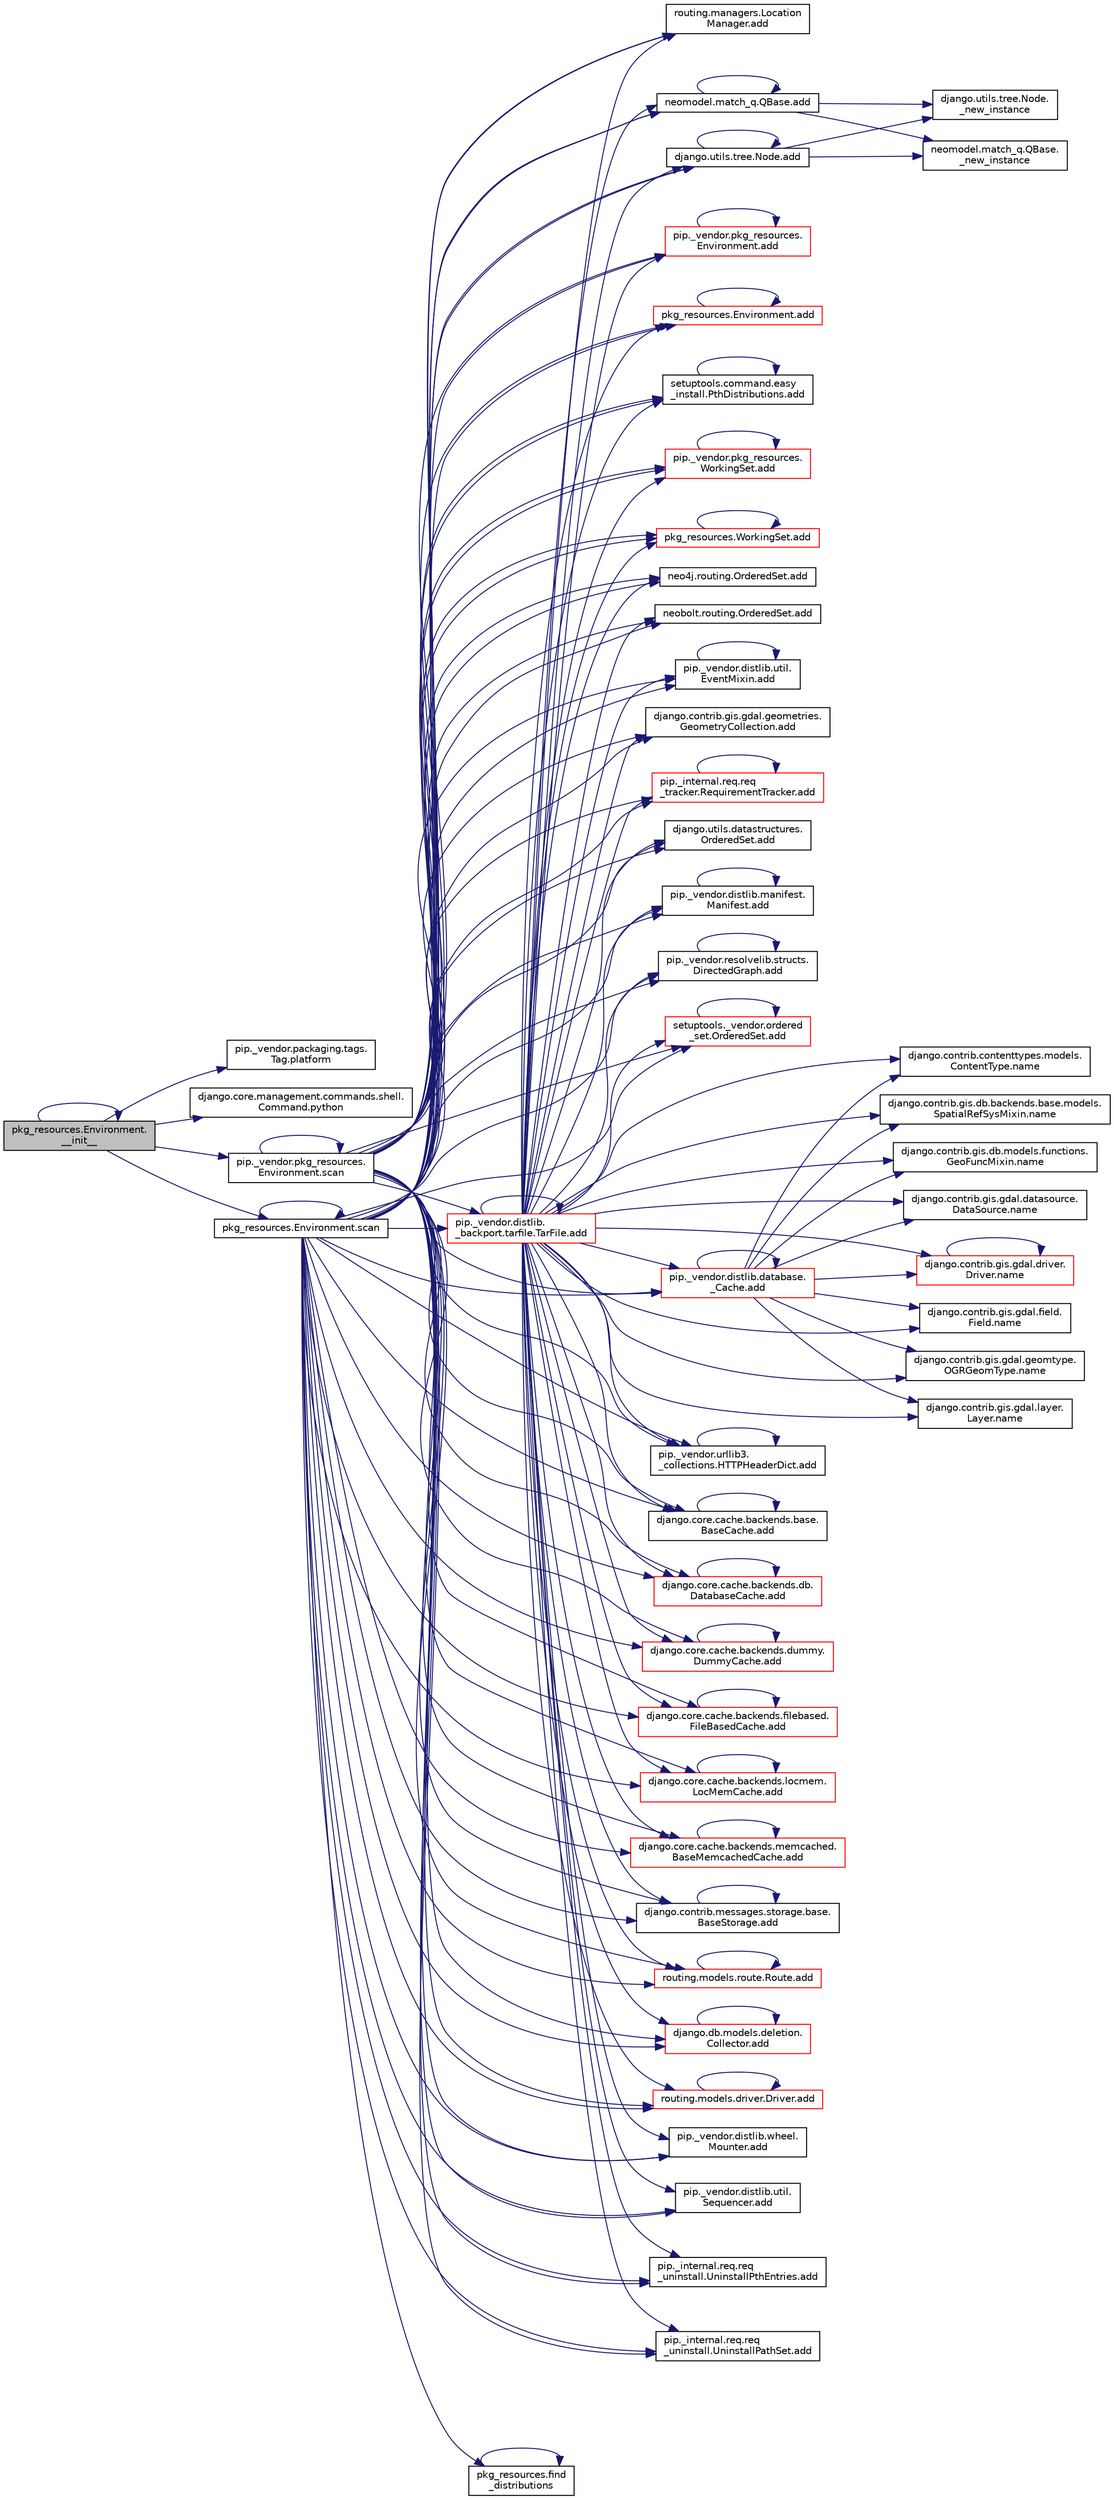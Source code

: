 digraph "pkg_resources.Environment.__init__"
{
 // LATEX_PDF_SIZE
  edge [fontname="Helvetica",fontsize="10",labelfontname="Helvetica",labelfontsize="10"];
  node [fontname="Helvetica",fontsize="10",shape=record];
  rankdir="LR";
  Node1 [label="pkg_resources.Environment.\l__init__",height=0.2,width=0.4,color="black", fillcolor="grey75", style="filled", fontcolor="black",tooltip=" "];
  Node1 -> Node1 [color="midnightblue",fontsize="10",style="solid",fontname="Helvetica"];
  Node1 -> Node2 [color="midnightblue",fontsize="10",style="solid",fontname="Helvetica"];
  Node2 [label="pip._vendor.packaging.tags.\lTag.platform",height=0.2,width=0.4,color="black", fillcolor="white", style="filled",URL="$de/df3/classpip_1_1__vendor_1_1packaging_1_1tags_1_1_tag.html#afce7b1c0d18c1a3dc15b6ed3d780d1b4",tooltip=" "];
  Node1 -> Node3 [color="midnightblue",fontsize="10",style="solid",fontname="Helvetica"];
  Node3 [label="django.core.management.commands.shell.\lCommand.python",height=0.2,width=0.4,color="black", fillcolor="white", style="filled",URL="$d9/df1/classdjango_1_1core_1_1management_1_1commands_1_1shell_1_1_command.html#a4e692f14d2ae3109d3c88e91cf9d07dc",tooltip=" "];
  Node1 -> Node4 [color="midnightblue",fontsize="10",style="solid",fontname="Helvetica"];
  Node4 [label="pip._vendor.pkg_resources.\lEnvironment.scan",height=0.2,width=0.4,color="black", fillcolor="white", style="filled",URL="$de/d79/classpip_1_1__vendor_1_1pkg__resources_1_1_environment.html#ab899471d6564a9869592df78700a24f1",tooltip=" "];
  Node4 -> Node5 [color="midnightblue",fontsize="10",style="solid",fontname="Helvetica"];
  Node5 [label="routing.managers.Location\lManager.add",height=0.2,width=0.4,color="black", fillcolor="white", style="filled",URL="$d4/d05/classrouting_1_1managers_1_1_location_manager.html#a0e379ba61e042a6233a6a213622126f8",tooltip=" "];
  Node4 -> Node6 [color="midnightblue",fontsize="10",style="solid",fontname="Helvetica"];
  Node6 [label="django.utils.tree.Node.add",height=0.2,width=0.4,color="black", fillcolor="white", style="filled",URL="$d3/d76/classdjango_1_1utils_1_1tree_1_1_node.html#ae1010ad26ddf8dc21be829eacb2914c6",tooltip=" "];
  Node6 -> Node7 [color="midnightblue",fontsize="10",style="solid",fontname="Helvetica"];
  Node7 [label="django.utils.tree.Node.\l_new_instance",height=0.2,width=0.4,color="black", fillcolor="white", style="filled",URL="$d3/d76/classdjango_1_1utils_1_1tree_1_1_node.html#af9318002f1638abb9f8b261e31fcdd62",tooltip=" "];
  Node6 -> Node8 [color="midnightblue",fontsize="10",style="solid",fontname="Helvetica"];
  Node8 [label="neomodel.match_q.QBase.\l_new_instance",height=0.2,width=0.4,color="black", fillcolor="white", style="filled",URL="$de/dc8/classneomodel_1_1match__q_1_1_q_base.html#ae067de26e0883be1f6201b4c279631f6",tooltip=" "];
  Node6 -> Node6 [color="midnightblue",fontsize="10",style="solid",fontname="Helvetica"];
  Node4 -> Node9 [color="midnightblue",fontsize="10",style="solid",fontname="Helvetica"];
  Node9 [label="neomodel.match_q.QBase.add",height=0.2,width=0.4,color="black", fillcolor="white", style="filled",URL="$de/dc8/classneomodel_1_1match__q_1_1_q_base.html#ad73a352adfb8d3f824a02307054b89e6",tooltip=" "];
  Node9 -> Node7 [color="midnightblue",fontsize="10",style="solid",fontname="Helvetica"];
  Node9 -> Node8 [color="midnightblue",fontsize="10",style="solid",fontname="Helvetica"];
  Node9 -> Node9 [color="midnightblue",fontsize="10",style="solid",fontname="Helvetica"];
  Node4 -> Node10 [color="midnightblue",fontsize="10",style="solid",fontname="Helvetica"];
  Node10 [label="pip._vendor.distlib.database.\l_Cache.add",height=0.2,width=0.4,color="red", fillcolor="white", style="filled",URL="$d8/dcd/classpip_1_1__vendor_1_1distlib_1_1database_1_1___cache.html#a98296c2e1af8395fc035df3fdfc400fc",tooltip=" "];
  Node10 -> Node10 [color="midnightblue",fontsize="10",style="solid",fontname="Helvetica"];
  Node10 -> Node11 [color="midnightblue",fontsize="10",style="solid",fontname="Helvetica"];
  Node11 [label="django.contrib.contenttypes.models.\lContentType.name",height=0.2,width=0.4,color="black", fillcolor="white", style="filled",URL="$d6/d20/classdjango_1_1contrib_1_1contenttypes_1_1models_1_1_content_type.html#a1577e45d8940ca8ce7032df05c0920f1",tooltip=" "];
  Node10 -> Node12 [color="midnightblue",fontsize="10",style="solid",fontname="Helvetica"];
  Node12 [label="django.contrib.gis.db.backends.base.models.\lSpatialRefSysMixin.name",height=0.2,width=0.4,color="black", fillcolor="white", style="filled",URL="$d5/d73/classdjango_1_1contrib_1_1gis_1_1db_1_1backends_1_1base_1_1models_1_1_spatial_ref_sys_mixin.html#a502460564fa7a935d8bb5aea6cbce4b9",tooltip=" "];
  Node10 -> Node13 [color="midnightblue",fontsize="10",style="solid",fontname="Helvetica"];
  Node13 [label="django.contrib.gis.db.models.functions.\lGeoFuncMixin.name",height=0.2,width=0.4,color="black", fillcolor="white", style="filled",URL="$d4/d5c/classdjango_1_1contrib_1_1gis_1_1db_1_1models_1_1functions_1_1_geo_func_mixin.html#a9a6993ec9126211670ca7087359b8c6a",tooltip=" "];
  Node10 -> Node14 [color="midnightblue",fontsize="10",style="solid",fontname="Helvetica"];
  Node14 [label="django.contrib.gis.gdal.datasource.\lDataSource.name",height=0.2,width=0.4,color="black", fillcolor="white", style="filled",URL="$db/d7b/classdjango_1_1contrib_1_1gis_1_1gdal_1_1datasource_1_1_data_source.html#af2cbfd1f4ceeb82b6f7c29a705555d8e",tooltip=" "];
  Node10 -> Node15 [color="midnightblue",fontsize="10",style="solid",fontname="Helvetica"];
  Node15 [label="django.contrib.gis.gdal.driver.\lDriver.name",height=0.2,width=0.4,color="red", fillcolor="white", style="filled",URL="$d5/df2/classdjango_1_1contrib_1_1gis_1_1gdal_1_1driver_1_1_driver.html#ab25b5eea93459ca8e05dc329ef537f1b",tooltip=" "];
  Node15 -> Node15 [color="midnightblue",fontsize="10",style="solid",fontname="Helvetica"];
  Node10 -> Node17 [color="midnightblue",fontsize="10",style="solid",fontname="Helvetica"];
  Node17 [label="django.contrib.gis.gdal.field.\lField.name",height=0.2,width=0.4,color="black", fillcolor="white", style="filled",URL="$d8/d65/classdjango_1_1contrib_1_1gis_1_1gdal_1_1field_1_1_field.html#a52ccad95ad1a0fae1ef80beb9a6c838b",tooltip=" "];
  Node10 -> Node18 [color="midnightblue",fontsize="10",style="solid",fontname="Helvetica"];
  Node18 [label="django.contrib.gis.gdal.geomtype.\lOGRGeomType.name",height=0.2,width=0.4,color="black", fillcolor="white", style="filled",URL="$dc/d9c/classdjango_1_1contrib_1_1gis_1_1gdal_1_1geomtype_1_1_o_g_r_geom_type.html#a80a6f16d4e7014ca3adac92432f148b2",tooltip=" "];
  Node10 -> Node19 [color="midnightblue",fontsize="10",style="solid",fontname="Helvetica"];
  Node19 [label="django.contrib.gis.gdal.layer.\lLayer.name",height=0.2,width=0.4,color="black", fillcolor="white", style="filled",URL="$d9/d84/classdjango_1_1contrib_1_1gis_1_1gdal_1_1layer_1_1_layer.html#a64c4f09deeb5dd93a1f82a986e090581",tooltip=" "];
  Node4 -> Node117 [color="midnightblue",fontsize="10",style="solid",fontname="Helvetica"];
  Node117 [label="pip._vendor.pkg_resources.\lEnvironment.add",height=0.2,width=0.4,color="red", fillcolor="white", style="filled",URL="$de/d79/classpip_1_1__vendor_1_1pkg__resources_1_1_environment.html#a81284f46d9fa7b21a5f9a4e710fe80cf",tooltip=" "];
  Node117 -> Node117 [color="midnightblue",fontsize="10",style="solid",fontname="Helvetica"];
  Node4 -> Node121 [color="midnightblue",fontsize="10",style="solid",fontname="Helvetica"];
  Node121 [label="pkg_resources.Environment.add",height=0.2,width=0.4,color="red", fillcolor="white", style="filled",URL="$dd/d81/classpkg__resources_1_1_environment.html#a0ba8999abdb4cbc7a1965766560197fc",tooltip=" "];
  Node121 -> Node121 [color="midnightblue",fontsize="10",style="solid",fontname="Helvetica"];
  Node4 -> Node122 [color="midnightblue",fontsize="10",style="solid",fontname="Helvetica"];
  Node122 [label="setuptools.command.easy\l_install.PthDistributions.add",height=0.2,width=0.4,color="black", fillcolor="white", style="filled",URL="$d2/d49/classsetuptools_1_1command_1_1easy__install_1_1_pth_distributions.html#a9225a5df3c1a4af13a45aa4d92e83cbf",tooltip=" "];
  Node122 -> Node122 [color="midnightblue",fontsize="10",style="solid",fontname="Helvetica"];
  Node4 -> Node123 [color="midnightblue",fontsize="10",style="solid",fontname="Helvetica"];
  Node123 [label="pip._vendor.pkg_resources.\lWorkingSet.add",height=0.2,width=0.4,color="red", fillcolor="white", style="filled",URL="$da/d4f/classpip_1_1__vendor_1_1pkg__resources_1_1_working_set.html#a721315d2a4a0a3ead71bf8d1b83261ce",tooltip=" "];
  Node123 -> Node123 [color="midnightblue",fontsize="10",style="solid",fontname="Helvetica"];
  Node4 -> Node126 [color="midnightblue",fontsize="10",style="solid",fontname="Helvetica"];
  Node126 [label="pkg_resources.WorkingSet.add",height=0.2,width=0.4,color="red", fillcolor="white", style="filled",URL="$d5/d96/classpkg__resources_1_1_working_set.html#ab12bd19b39a01d6013544ab543401a16",tooltip=" "];
  Node126 -> Node126 [color="midnightblue",fontsize="10",style="solid",fontname="Helvetica"];
  Node4 -> Node127 [color="midnightblue",fontsize="10",style="solid",fontname="Helvetica"];
  Node127 [label="neo4j.routing.OrderedSet.add",height=0.2,width=0.4,color="black", fillcolor="white", style="filled",URL="$da/d21/classneo4j_1_1routing_1_1_ordered_set.html#afe936373bcfa8bfbc9393f93c2412ec3",tooltip=" "];
  Node4 -> Node128 [color="midnightblue",fontsize="10",style="solid",fontname="Helvetica"];
  Node128 [label="neobolt.routing.OrderedSet.add",height=0.2,width=0.4,color="black", fillcolor="white", style="filled",URL="$de/d18/classneobolt_1_1routing_1_1_ordered_set.html#aab9d20be2357ea7f0a95de4b0e0ee03f",tooltip=" "];
  Node4 -> Node129 [color="midnightblue",fontsize="10",style="solid",fontname="Helvetica"];
  Node129 [label="pip._vendor.distlib.util.\lEventMixin.add",height=0.2,width=0.4,color="black", fillcolor="white", style="filled",URL="$d8/d44/classpip_1_1__vendor_1_1distlib_1_1util_1_1_event_mixin.html#a59395574411aaf4383687b2d5b0b9acd",tooltip=" "];
  Node129 -> Node129 [color="midnightblue",fontsize="10",style="solid",fontname="Helvetica"];
  Node4 -> Node130 [color="midnightblue",fontsize="10",style="solid",fontname="Helvetica"];
  Node130 [label="django.contrib.gis.gdal.geometries.\lGeometryCollection.add",height=0.2,width=0.4,color="black", fillcolor="white", style="filled",URL="$d3/d4a/classdjango_1_1contrib_1_1gis_1_1gdal_1_1geometries_1_1_geometry_collection.html#a91315ad82c5f1b0bbbeff54452af8fc0",tooltip=" "];
  Node4 -> Node131 [color="midnightblue",fontsize="10",style="solid",fontname="Helvetica"];
  Node131 [label="pip._internal.req.req\l_tracker.RequirementTracker.add",height=0.2,width=0.4,color="red", fillcolor="white", style="filled",URL="$da/d8b/classpip_1_1__internal_1_1req_1_1req__tracker_1_1_requirement_tracker.html#a4df47a583509cf0796bfdb2f9f7eac50",tooltip=" "];
  Node131 -> Node131 [color="midnightblue",fontsize="10",style="solid",fontname="Helvetica"];
  Node4 -> Node133 [color="midnightblue",fontsize="10",style="solid",fontname="Helvetica"];
  Node133 [label="django.utils.datastructures.\lOrderedSet.add",height=0.2,width=0.4,color="black", fillcolor="white", style="filled",URL="$df/d5d/classdjango_1_1utils_1_1datastructures_1_1_ordered_set.html#a3ad74fccaf1a0e2c616fba79fa20151a",tooltip=" "];
  Node4 -> Node134 [color="midnightblue",fontsize="10",style="solid",fontname="Helvetica"];
  Node134 [label="pip._vendor.distlib.manifest.\lManifest.add",height=0.2,width=0.4,color="black", fillcolor="white", style="filled",URL="$d2/d05/classpip_1_1__vendor_1_1distlib_1_1manifest_1_1_manifest.html#adb54bd095e16a9e59e0e674bd4808dad",tooltip=" "];
  Node134 -> Node134 [color="midnightblue",fontsize="10",style="solid",fontname="Helvetica"];
  Node4 -> Node135 [color="midnightblue",fontsize="10",style="solid",fontname="Helvetica"];
  Node135 [label="pip._vendor.resolvelib.structs.\lDirectedGraph.add",height=0.2,width=0.4,color="black", fillcolor="white", style="filled",URL="$df/de0/classpip_1_1__vendor_1_1resolvelib_1_1structs_1_1_directed_graph.html#a265181f1e6893b0836a8f01b10ac3a62",tooltip=" "];
  Node135 -> Node135 [color="midnightblue",fontsize="10",style="solid",fontname="Helvetica"];
  Node4 -> Node136 [color="midnightblue",fontsize="10",style="solid",fontname="Helvetica"];
  Node136 [label="setuptools._vendor.ordered\l_set.OrderedSet.add",height=0.2,width=0.4,color="red", fillcolor="white", style="filled",URL="$d0/d40/classsetuptools_1_1__vendor_1_1ordered__set_1_1_ordered_set.html#af53bf94a4162a3a93f25d7ccbe8bb7a2",tooltip=" "];
  Node136 -> Node136 [color="midnightblue",fontsize="10",style="solid",fontname="Helvetica"];
  Node4 -> Node476 [color="midnightblue",fontsize="10",style="solid",fontname="Helvetica"];
  Node476 [label="pip._vendor.urllib3.\l_collections.HTTPHeaderDict.add",height=0.2,width=0.4,color="black", fillcolor="white", style="filled",URL="$d8/dc7/classpip_1_1__vendor_1_1urllib3_1_1__collections_1_1_h_t_t_p_header_dict.html#a935f3bc67583fcae60019eb5faa0bcb1",tooltip=" "];
  Node476 -> Node476 [color="midnightblue",fontsize="10",style="solid",fontname="Helvetica"];
  Node4 -> Node477 [color="midnightblue",fontsize="10",style="solid",fontname="Helvetica"];
  Node477 [label="django.core.cache.backends.base.\lBaseCache.add",height=0.2,width=0.4,color="black", fillcolor="white", style="filled",URL="$d0/d87/classdjango_1_1core_1_1cache_1_1backends_1_1base_1_1_base_cache.html#a679d245e061f2a0d85d12504c857b935",tooltip=" "];
  Node477 -> Node477 [color="midnightblue",fontsize="10",style="solid",fontname="Helvetica"];
  Node4 -> Node478 [color="midnightblue",fontsize="10",style="solid",fontname="Helvetica"];
  Node478 [label="django.core.cache.backends.db.\lDatabaseCache.add",height=0.2,width=0.4,color="red", fillcolor="white", style="filled",URL="$d7/dcb/classdjango_1_1core_1_1cache_1_1backends_1_1db_1_1_database_cache.html#ae245db38b54f728e450264e5701c6b52",tooltip=" "];
  Node478 -> Node478 [color="midnightblue",fontsize="10",style="solid",fontname="Helvetica"];
  Node4 -> Node479 [color="midnightblue",fontsize="10",style="solid",fontname="Helvetica"];
  Node479 [label="django.core.cache.backends.dummy.\lDummyCache.add",height=0.2,width=0.4,color="red", fillcolor="white", style="filled",URL="$d6/db9/classdjango_1_1core_1_1cache_1_1backends_1_1dummy_1_1_dummy_cache.html#a01b7633a8c2530f33d4bb79fed4425dd",tooltip=" "];
  Node479 -> Node479 [color="midnightblue",fontsize="10",style="solid",fontname="Helvetica"];
  Node4 -> Node480 [color="midnightblue",fontsize="10",style="solid",fontname="Helvetica"];
  Node480 [label="django.core.cache.backends.filebased.\lFileBasedCache.add",height=0.2,width=0.4,color="red", fillcolor="white", style="filled",URL="$df/d01/classdjango_1_1core_1_1cache_1_1backends_1_1filebased_1_1_file_based_cache.html#a7f0e943dd6ee88a23c32829de3cc0325",tooltip=" "];
  Node480 -> Node480 [color="midnightblue",fontsize="10",style="solid",fontname="Helvetica"];
  Node4 -> Node2791 [color="midnightblue",fontsize="10",style="solid",fontname="Helvetica"];
  Node2791 [label="django.core.cache.backends.locmem.\lLocMemCache.add",height=0.2,width=0.4,color="red", fillcolor="white", style="filled",URL="$de/d7d/classdjango_1_1core_1_1cache_1_1backends_1_1locmem_1_1_loc_mem_cache.html#ab05195df25c098785f41338732f157ec",tooltip=" "];
  Node2791 -> Node2791 [color="midnightblue",fontsize="10",style="solid",fontname="Helvetica"];
  Node4 -> Node2792 [color="midnightblue",fontsize="10",style="solid",fontname="Helvetica"];
  Node2792 [label="django.core.cache.backends.memcached.\lBaseMemcachedCache.add",height=0.2,width=0.4,color="red", fillcolor="white", style="filled",URL="$d3/d36/classdjango_1_1core_1_1cache_1_1backends_1_1memcached_1_1_base_memcached_cache.html#a90346e1cd24f09ee4cb5e97be36a2419",tooltip=" "];
  Node2792 -> Node2792 [color="midnightblue",fontsize="10",style="solid",fontname="Helvetica"];
  Node4 -> Node2793 [color="midnightblue",fontsize="10",style="solid",fontname="Helvetica"];
  Node2793 [label="django.contrib.messages.storage.base.\lBaseStorage.add",height=0.2,width=0.4,color="black", fillcolor="white", style="filled",URL="$dc/dc3/classdjango_1_1contrib_1_1messages_1_1storage_1_1base_1_1_base_storage.html#aa2e55d80cb65abddd84d34025f2cb417",tooltip=" "];
  Node2793 -> Node2793 [color="midnightblue",fontsize="10",style="solid",fontname="Helvetica"];
  Node4 -> Node2794 [color="midnightblue",fontsize="10",style="solid",fontname="Helvetica"];
  Node2794 [label="routing.models.route.Route.add",height=0.2,width=0.4,color="red", fillcolor="white", style="filled",URL="$db/dfb/classrouting_1_1models_1_1route_1_1_route.html#a97840f5aedec5f8e9b9695af213ed01c",tooltip=" "];
  Node2794 -> Node2794 [color="midnightblue",fontsize="10",style="solid",fontname="Helvetica"];
  Node4 -> Node2800 [color="midnightblue",fontsize="10",style="solid",fontname="Helvetica"];
  Node2800 [label="pip._vendor.distlib.\l_backport.tarfile.TarFile.add",height=0.2,width=0.4,color="red", fillcolor="white", style="filled",URL="$d7/d1d/classpip_1_1__vendor_1_1distlib_1_1__backport_1_1tarfile_1_1_tar_file.html#a79067a66314d66032cb43144c54355a2",tooltip=" "];
  Node2800 -> Node5 [color="midnightblue",fontsize="10",style="solid",fontname="Helvetica"];
  Node2800 -> Node6 [color="midnightblue",fontsize="10",style="solid",fontname="Helvetica"];
  Node2800 -> Node9 [color="midnightblue",fontsize="10",style="solid",fontname="Helvetica"];
  Node2800 -> Node10 [color="midnightblue",fontsize="10",style="solid",fontname="Helvetica"];
  Node2800 -> Node117 [color="midnightblue",fontsize="10",style="solid",fontname="Helvetica"];
  Node2800 -> Node121 [color="midnightblue",fontsize="10",style="solid",fontname="Helvetica"];
  Node2800 -> Node122 [color="midnightblue",fontsize="10",style="solid",fontname="Helvetica"];
  Node2800 -> Node123 [color="midnightblue",fontsize="10",style="solid",fontname="Helvetica"];
  Node2800 -> Node126 [color="midnightblue",fontsize="10",style="solid",fontname="Helvetica"];
  Node2800 -> Node127 [color="midnightblue",fontsize="10",style="solid",fontname="Helvetica"];
  Node2800 -> Node128 [color="midnightblue",fontsize="10",style="solid",fontname="Helvetica"];
  Node2800 -> Node129 [color="midnightblue",fontsize="10",style="solid",fontname="Helvetica"];
  Node2800 -> Node130 [color="midnightblue",fontsize="10",style="solid",fontname="Helvetica"];
  Node2800 -> Node131 [color="midnightblue",fontsize="10",style="solid",fontname="Helvetica"];
  Node2800 -> Node133 [color="midnightblue",fontsize="10",style="solid",fontname="Helvetica"];
  Node2800 -> Node134 [color="midnightblue",fontsize="10",style="solid",fontname="Helvetica"];
  Node2800 -> Node135 [color="midnightblue",fontsize="10",style="solid",fontname="Helvetica"];
  Node2800 -> Node136 [color="midnightblue",fontsize="10",style="solid",fontname="Helvetica"];
  Node2800 -> Node476 [color="midnightblue",fontsize="10",style="solid",fontname="Helvetica"];
  Node2800 -> Node477 [color="midnightblue",fontsize="10",style="solid",fontname="Helvetica"];
  Node2800 -> Node478 [color="midnightblue",fontsize="10",style="solid",fontname="Helvetica"];
  Node2800 -> Node479 [color="midnightblue",fontsize="10",style="solid",fontname="Helvetica"];
  Node2800 -> Node480 [color="midnightblue",fontsize="10",style="solid",fontname="Helvetica"];
  Node2800 -> Node2791 [color="midnightblue",fontsize="10",style="solid",fontname="Helvetica"];
  Node2800 -> Node2792 [color="midnightblue",fontsize="10",style="solid",fontname="Helvetica"];
  Node2800 -> Node2793 [color="midnightblue",fontsize="10",style="solid",fontname="Helvetica"];
  Node2800 -> Node2794 [color="midnightblue",fontsize="10",style="solid",fontname="Helvetica"];
  Node2800 -> Node2800 [color="midnightblue",fontsize="10",style="solid",fontname="Helvetica"];
  Node2800 -> Node2690 [color="midnightblue",fontsize="10",style="solid",fontname="Helvetica"];
  Node2690 [label="django.db.models.deletion.\lCollector.add",height=0.2,width=0.4,color="red", fillcolor="white", style="filled",URL="$d8/dc4/classdjango_1_1db_1_1models_1_1deletion_1_1_collector.html#a2e66eee1ed9ec529113eef52ba355012",tooltip=" "];
  Node2690 -> Node2690 [color="midnightblue",fontsize="10",style="solid",fontname="Helvetica"];
  Node2800 -> Node2802 [color="midnightblue",fontsize="10",style="solid",fontname="Helvetica"];
  Node2802 [label="routing.models.driver.Driver.add",height=0.2,width=0.4,color="red", fillcolor="white", style="filled",URL="$d7/d2c/classrouting_1_1models_1_1driver_1_1_driver.html#a0e48eeca99a80e35e50d37d403abf1aa",tooltip=" "];
  Node2802 -> Node2802 [color="midnightblue",fontsize="10",style="solid",fontname="Helvetica"];
  Node2800 -> Node3405 [color="midnightblue",fontsize="10",style="solid",fontname="Helvetica"];
  Node3405 [label="pip._vendor.distlib.wheel.\lMounter.add",height=0.2,width=0.4,color="black", fillcolor="white", style="filled",URL="$df/dac/classpip_1_1__vendor_1_1distlib_1_1wheel_1_1_mounter.html#ac9bb94a1cb0d08a857ec40c605a94b63",tooltip=" "];
  Node2800 -> Node3406 [color="midnightblue",fontsize="10",style="solid",fontname="Helvetica"];
  Node3406 [label="pip._vendor.distlib.util.\lSequencer.add",height=0.2,width=0.4,color="black", fillcolor="white", style="filled",URL="$d4/d7c/classpip_1_1__vendor_1_1distlib_1_1util_1_1_sequencer.html#a233a50f436076c741b223f7fe801f53e",tooltip=" "];
  Node2800 -> Node3407 [color="midnightblue",fontsize="10",style="solid",fontname="Helvetica"];
  Node3407 [label="pip._internal.req.req\l_uninstall.UninstallPthEntries.add",height=0.2,width=0.4,color="black", fillcolor="white", style="filled",URL="$d2/d2a/classpip_1_1__internal_1_1req_1_1req__uninstall_1_1_uninstall_pth_entries.html#a546056a6e92dc6cb8ce9606ec9f1b5a4",tooltip=" "];
  Node2800 -> Node3408 [color="midnightblue",fontsize="10",style="solid",fontname="Helvetica"];
  Node3408 [label="pip._internal.req.req\l_uninstall.UninstallPathSet.add",height=0.2,width=0.4,color="black", fillcolor="white", style="filled",URL="$d9/d6e/classpip_1_1__internal_1_1req_1_1req__uninstall_1_1_uninstall_path_set.html#ad34a919f45b9c89e6b0d59ec0d24ba4c",tooltip=" "];
  Node2800 -> Node11 [color="midnightblue",fontsize="10",style="solid",fontname="Helvetica"];
  Node2800 -> Node12 [color="midnightblue",fontsize="10",style="solid",fontname="Helvetica"];
  Node2800 -> Node13 [color="midnightblue",fontsize="10",style="solid",fontname="Helvetica"];
  Node2800 -> Node14 [color="midnightblue",fontsize="10",style="solid",fontname="Helvetica"];
  Node2800 -> Node15 [color="midnightblue",fontsize="10",style="solid",fontname="Helvetica"];
  Node2800 -> Node17 [color="midnightblue",fontsize="10",style="solid",fontname="Helvetica"];
  Node2800 -> Node18 [color="midnightblue",fontsize="10",style="solid",fontname="Helvetica"];
  Node2800 -> Node19 [color="midnightblue",fontsize="10",style="solid",fontname="Helvetica"];
  Node4 -> Node2690 [color="midnightblue",fontsize="10",style="solid",fontname="Helvetica"];
  Node4 -> Node2802 [color="midnightblue",fontsize="10",style="solid",fontname="Helvetica"];
  Node4 -> Node3405 [color="midnightblue",fontsize="10",style="solid",fontname="Helvetica"];
  Node4 -> Node3406 [color="midnightblue",fontsize="10",style="solid",fontname="Helvetica"];
  Node4 -> Node3407 [color="midnightblue",fontsize="10",style="solid",fontname="Helvetica"];
  Node4 -> Node3408 [color="midnightblue",fontsize="10",style="solid",fontname="Helvetica"];
  Node4 -> Node4 [color="midnightblue",fontsize="10",style="solid",fontname="Helvetica"];
  Node1 -> Node5075 [color="midnightblue",fontsize="10",style="solid",fontname="Helvetica"];
  Node5075 [label="pkg_resources.Environment.scan",height=0.2,width=0.4,color="black", fillcolor="white", style="filled",URL="$dd/d81/classpkg__resources_1_1_environment.html#a2dd1caa73a329d4c50b0ab9fdec9c1d4",tooltip=" "];
  Node5075 -> Node5 [color="midnightblue",fontsize="10",style="solid",fontname="Helvetica"];
  Node5075 -> Node6 [color="midnightblue",fontsize="10",style="solid",fontname="Helvetica"];
  Node5075 -> Node9 [color="midnightblue",fontsize="10",style="solid",fontname="Helvetica"];
  Node5075 -> Node10 [color="midnightblue",fontsize="10",style="solid",fontname="Helvetica"];
  Node5075 -> Node117 [color="midnightblue",fontsize="10",style="solid",fontname="Helvetica"];
  Node5075 -> Node121 [color="midnightblue",fontsize="10",style="solid",fontname="Helvetica"];
  Node5075 -> Node122 [color="midnightblue",fontsize="10",style="solid",fontname="Helvetica"];
  Node5075 -> Node123 [color="midnightblue",fontsize="10",style="solid",fontname="Helvetica"];
  Node5075 -> Node126 [color="midnightblue",fontsize="10",style="solid",fontname="Helvetica"];
  Node5075 -> Node127 [color="midnightblue",fontsize="10",style="solid",fontname="Helvetica"];
  Node5075 -> Node128 [color="midnightblue",fontsize="10",style="solid",fontname="Helvetica"];
  Node5075 -> Node129 [color="midnightblue",fontsize="10",style="solid",fontname="Helvetica"];
  Node5075 -> Node130 [color="midnightblue",fontsize="10",style="solid",fontname="Helvetica"];
  Node5075 -> Node131 [color="midnightblue",fontsize="10",style="solid",fontname="Helvetica"];
  Node5075 -> Node133 [color="midnightblue",fontsize="10",style="solid",fontname="Helvetica"];
  Node5075 -> Node134 [color="midnightblue",fontsize="10",style="solid",fontname="Helvetica"];
  Node5075 -> Node135 [color="midnightblue",fontsize="10",style="solid",fontname="Helvetica"];
  Node5075 -> Node136 [color="midnightblue",fontsize="10",style="solid",fontname="Helvetica"];
  Node5075 -> Node476 [color="midnightblue",fontsize="10",style="solid",fontname="Helvetica"];
  Node5075 -> Node477 [color="midnightblue",fontsize="10",style="solid",fontname="Helvetica"];
  Node5075 -> Node478 [color="midnightblue",fontsize="10",style="solid",fontname="Helvetica"];
  Node5075 -> Node479 [color="midnightblue",fontsize="10",style="solid",fontname="Helvetica"];
  Node5075 -> Node480 [color="midnightblue",fontsize="10",style="solid",fontname="Helvetica"];
  Node5075 -> Node2791 [color="midnightblue",fontsize="10",style="solid",fontname="Helvetica"];
  Node5075 -> Node2792 [color="midnightblue",fontsize="10",style="solid",fontname="Helvetica"];
  Node5075 -> Node2793 [color="midnightblue",fontsize="10",style="solid",fontname="Helvetica"];
  Node5075 -> Node2794 [color="midnightblue",fontsize="10",style="solid",fontname="Helvetica"];
  Node5075 -> Node2800 [color="midnightblue",fontsize="10",style="solid",fontname="Helvetica"];
  Node5075 -> Node2690 [color="midnightblue",fontsize="10",style="solid",fontname="Helvetica"];
  Node5075 -> Node2802 [color="midnightblue",fontsize="10",style="solid",fontname="Helvetica"];
  Node5075 -> Node3405 [color="midnightblue",fontsize="10",style="solid",fontname="Helvetica"];
  Node5075 -> Node3406 [color="midnightblue",fontsize="10",style="solid",fontname="Helvetica"];
  Node5075 -> Node3407 [color="midnightblue",fontsize="10",style="solid",fontname="Helvetica"];
  Node5075 -> Node3408 [color="midnightblue",fontsize="10",style="solid",fontname="Helvetica"];
  Node5075 -> Node3807 [color="midnightblue",fontsize="10",style="solid",fontname="Helvetica"];
  Node3807 [label="pkg_resources.find\l_distributions",height=0.2,width=0.4,color="black", fillcolor="white", style="filled",URL="$d0/de1/namespacepkg__resources.html#aeade0feaa17d259fd4a7bfa8f8c7383f",tooltip=" "];
  Node3807 -> Node3807 [color="midnightblue",fontsize="10",style="solid",fontname="Helvetica"];
  Node5075 -> Node5075 [color="midnightblue",fontsize="10",style="solid",fontname="Helvetica"];
}
